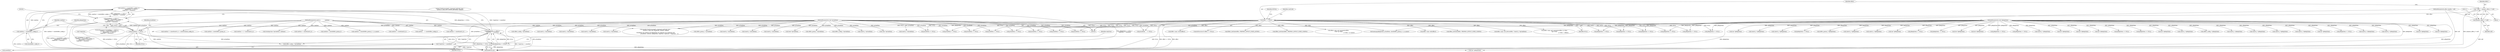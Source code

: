 digraph "0_Android_aeea52da00d210587fb3ed895de3d5f2e0264c88_9@API" {
"1000281" [label="(Call,cmdSize != sizeof(effect_config_t) ||\n                pReplyData == NULL ||\n *replySize != sizeof(int))"];
"1000282" [label="(Call,cmdSize != sizeof(effect_config_t))"];
"1000103" [label="(MethodParameterIn,uint32_t            cmdSize)"];
"1000286" [label="(Call,pReplyData == NULL ||\n *replySize != sizeof(int))"];
"1000287" [label="(Call,pReplyData == NULL)"];
"1000106" [label="(MethodParameterIn,void *pReplyData)"];
"1000278" [label="(Call,pCmdData == NULL)"];
"1000104" [label="(MethodParameterIn,void *pCmdData)"];
"1000117" [label="(Call,effect == NULL)"];
"1000109" [label="(Call,* effect = (preproc_effect_t *) self)"];
"1000111" [label="(Call,(preproc_effect_t *) self)"];
"1000101" [label="(MethodParameterIn,effect_handle_t  self)"];
"1000290" [label="(Call,*replySize != sizeof(int))"];
"1000277" [label="(Call,pCmdData == NULL ||\n                cmdSize != sizeof(effect_config_t) ||\n                pReplyData == NULL ||\n *replySize != sizeof(int))"];
"1000284" [label="(Call,sizeof(effect_config_t))"];
"1000149" [label="(Call,effect->ops->init(effect))"];
"1000153" [label="(Call,(int *)pReplyData)"];
"1000938" [label="(Call,(uint32_t *)pCmdData)"];
"1000906" [label="(Call,(uint32_t *)pCmdData)"];
"1000297" [label="(Literal,\"PreProcessingFx_Command cmdCode Case: \"\n \"EFFECT_CMD_SET_CONFIG_REVERSE: ERROR\")"];
"1000409" [label="(Call,memcpy(pReplyData, pCmdData, sizeof(effect_param_t) + p->psize))"];
"1000316" [label="(Call,(int *)pReplyData)"];
"1000510" [label="(Call,(effect_param_t *) pCmdData)"];
"1000609" [label="(Call,Effect_SetState(effect, PREPROC_EFFECT_STATE_CONFIG))"];
"1001225" [label="(Call,(uint32_t *)pCmdData)"];
"1000228" [label="(Call,(int *)pReplyData)"];
"1001098" [label="(Call,(uint32_t *)pReplyData)"];
"1001206" [label="(Call,(uint32_t *)pCmdData)"];
"1001217" [label="(Call,(uint32_t *)pReplyData)"];
"1000637" [label="(Call,effect->ops->set_device(effect, *(uint32_t *)pCmdData))"];
"1000620" [label="(Call,cmdSize != sizeof(uint32_t))"];
"1000373" [label="(Call,cmdSize < sizeof(effect_param_t))"];
"1001053" [label="(Call,pCmdData == NULL)"];
"1000387" [label="(Call,pReplyData == NULL)"];
"1000119" [label="(Identifier,NULL)"];
"1000640" [label="(Call,(uint32_t *)pCmdData)"];
"1000420" [label="(Call,(effect_param_t *)pReplyData)"];
"1000378" [label="(Call,cmdSize < (sizeof(effect_param_t) + p->psize))"];
"1000278" [label="(Call,pCmdData == NULL)"];
"1001087" [label="(Call,(uint32_t *)pCmdData)"];
"1001025" [label="(Call,(uint32_t *)pReplyData)"];
"1000369" [label="(Call,pCmdData == NULL)"];
"1000922" [label="(Call,(uint32_t *)pReplyData)"];
"1000356" [label="(Call,effect->ops->reset(effect))"];
"1000651" [label="(Call,pCmdData == NULL)"];
"1000291" [label="(Call,*replySize)"];
"1000289" [label="(Identifier,NULL)"];
"1000617" [label="(Call,pCmdData == NULL)"];
"1000655" [label="(Call,cmdSize != sizeof(uint32_t))"];
"1000293" [label="(Call,sizeof(int))"];
"1000606" [label="(Call,(int *)pReplyData)"];
"1000277" [label="(Call,pCmdData == NULL ||\n                cmdSize != sizeof(effect_config_t) ||\n                pReplyData == NULL ||\n *replySize != sizeof(int))"];
"1000875" [label="(Call,pCmdData == NULL)"];
"1000579" [label="(Call,Effect_SetState(effect, PREPROC_EFFECT_STATE_ACTIVE))"];
"1000886" [label="(Call,pReplyData == NULL)"];
"1001276" [label="(Call,(uint32_t *)pCmdData)"];
"1000283" [label="(Identifier,cmdSize)"];
"1000679" [label="(Call,(bool *)pCmdData)"];
"1000171" [label="(Call,pReplyData  == NULL)"];
"1000243" [label="(Call,(int *)pReplyData)"];
"1000809" [label="(Call,(int *)pReplyData)"];
"1000290" [label="(Call,*replySize != sizeof(int))"];
"1000101" [label="(MethodParameterIn,effect_handle_t  self)"];
"1000166" [label="(Call,cmdSize     != sizeof(effect_config_t))"];
"1000364" [label="(Call,(effect_param_t *)pCmdData)"];
"1000246" [label="(Call,Effect_SetState(effect, PREPROC_EFFECT_STATE_CONFIG))"];
"1000212" [label="(Call,(effect_config_t *)pCmdData)"];
"1000125" [label="(Identifier,cmdCode)"];
"1001062" [label="(Call,pReplyData == NULL)"];
"1001282" [label="(Call,(uint32_t *)pCmdData)"];
"1000741" [label="(Call,pReplyData == NULL)"];
"1000538" [label="(Call,effect->ops->set_parameter(effect,\n (void *)p->data,\n                                                                p->data + p->psize))"];
"1000253" [label="(Call,pReplyData == NULL)"];
"1001113" [label="(Call,(uint32_t *)pReplyData)"];
"1000774" [label="(Call,(char *)pCmdData)"];
"1001157" [label="(Call,pCmdData == NULL)"];
"1001057" [label="(Call,cmdSize != sizeof(uint32_t))"];
"1000303" [label="(Call,(int *)pReplyData)"];
"1001161" [label="(Call,cmdSize != (sizeof(uint32_t) + sizeof(channel_config_t)))"];
"1000279" [label="(Identifier,pCmdData)"];
"1000310" [label="(Call,(effect_config_t *)pCmdData)"];
"1000280" [label="(Identifier,NULL)"];
"1001318" [label="(MethodReturn,int)"];
"1000205" [label="(Call,(int *)pReplyData)"];
"1001182" [label="(Call,ALOGE(\"PreProcessingFx_Command cmdCode Case: \"\n \"EFFECT_CMD_SET_FEATURE_CONFIG: ERROR\n\"\n \"pCmdData %p cmdSize %d pReplyData %p replySize %p *replySize %d\",\n                        pCmdData, cmdSize, pReplyData, replySize, replySize ? *replySize : -1))"];
"1000281" [label="(Call,cmdSize != sizeof(effect_config_t) ||\n                pReplyData == NULL ||\n *replySize != sizeof(int))"];
"1000859" [label="(Call,(int *)pReplyData)"];
"1000109" [label="(Call,* effect = (preproc_effect_t *) self)"];
"1000110" [label="(Identifier,effect)"];
"1000818" [label="(Call,pReplyData == NULL)"];
"1000162" [label="(Call,pCmdData    == NULL)"];
"1000113" [label="(Identifier,self)"];
"1000117" [label="(Call,effect == NULL)"];
"1000288" [label="(Identifier,pReplyData)"];
"1000484" [label="(Call,cmdSize < sizeof(effect_param_t))"];
"1000450" [label="(Call,effect->ops->get_parameter(effect, p->data,\n &p->vsize,\n                                                       p->data + voffset))"];
"1000282" [label="(Call,cmdSize != sizeof(effect_config_t))"];
"1000107" [label="(Block,)"];
"1000576" [label="(Call,(int *)pReplyData)"];
"1000489" [label="(Call,pReplyData == NULL)"];
"1000660" [label="(Call,pReplyData == NULL)"];
"1000879" [label="(Call,cmdSize != 2 * sizeof(uint32_t))"];
"1000556" [label="(Call,pReplyData == NULL)"];
"1000535" [label="(Call,(int *)pReplyData)"];
"1000104" [label="(MethodParameterIn,void *pCmdData)"];
"1000286" [label="(Call,pReplyData == NULL ||\n *replySize != sizeof(int))"];
"1000773" [label="(Call,strndup((char *)pCmdData, cmdSize))"];
"1000991" [label="(Call,(uint32_t *)pReplyData)"];
"1000586" [label="(Call,pReplyData == NULL)"];
"1000123" [label="(Identifier,EINVAL)"];
"1000271" [label="(Call,(effect_config_t *)pReplyData)"];
"1000287" [label="(Call,pReplyData == NULL)"];
"1001032" [label="(Call,(uint32_t *)pReplyData)"];
"1000737" [label="(Call,pCmdData == NULL)"];
"1000106" [label="(MethodParameterIn,void *pReplyData)"];
"1001127" [label="(Call,(uint32_t *)pReplyData)"];
"1001267" [label="(Call,(uint32_t *)pReplyData)"];
"1000292" [label="(Identifier,replySize)"];
"1000103" [label="(MethodParameterIn,uint32_t            cmdSize)"];
"1000966" [label="(Call,(uint32_t *)pReplyData)"];
"1001247" [label="(Call,(uint32_t *)pCmdData)"];
"1000344" [label="(Call,(effect_config_t *)pCmdData)"];
"1000728" [label="(Call,(int *)pReplyData)"];
"1000130" [label="(Call,pReplyData == NULL)"];
"1001169" [label="(Call,pReplyData == NULL)"];
"1000480" [label="(Call,pCmdData == NULL)"];
"1000276" [label="(ControlStructure,if (pCmdData == NULL ||\n                cmdSize != sizeof(effect_config_t) ||\n                pReplyData == NULL ||\n *replySize != sizeof(int)))"];
"1001003" [label="(Call,(uint32_t *)pReplyData)"];
"1001295" [label="(Call,(uint32_t *)pReplyData)"];
"1000116" [label="(ControlStructure,if (effect == NULL))"];
"1000111" [label="(Call,(preproc_effect_t *) self)"];
"1000118" [label="(Identifier,effect)"];
"1000326" [label="(Call,pReplyData == NULL)"];
"1000281" -> "1000277"  [label="AST: "];
"1000281" -> "1000282"  [label="CFG: "];
"1000281" -> "1000286"  [label="CFG: "];
"1000282" -> "1000281"  [label="AST: "];
"1000286" -> "1000281"  [label="AST: "];
"1000277" -> "1000281"  [label="CFG: "];
"1000281" -> "1001318"  [label="DDG: pReplyData == NULL ||\n *replySize != sizeof(int)"];
"1000281" -> "1001318"  [label="DDG: cmdSize != sizeof(effect_config_t)"];
"1000281" -> "1000277"  [label="DDG: cmdSize != sizeof(effect_config_t)"];
"1000281" -> "1000277"  [label="DDG: pReplyData == NULL ||\n *replySize != sizeof(int)"];
"1000282" -> "1000281"  [label="DDG: cmdSize"];
"1000286" -> "1000281"  [label="DDG: pReplyData == NULL"];
"1000286" -> "1000281"  [label="DDG: *replySize != sizeof(int)"];
"1000282" -> "1000284"  [label="CFG: "];
"1000283" -> "1000282"  [label="AST: "];
"1000284" -> "1000282"  [label="AST: "];
"1000288" -> "1000282"  [label="CFG: "];
"1000282" -> "1001318"  [label="DDG: cmdSize"];
"1000103" -> "1000282"  [label="DDG: cmdSize"];
"1000103" -> "1000100"  [label="AST: "];
"1000103" -> "1001318"  [label="DDG: cmdSize"];
"1000103" -> "1000166"  [label="DDG: cmdSize"];
"1000103" -> "1000373"  [label="DDG: cmdSize"];
"1000103" -> "1000378"  [label="DDG: cmdSize"];
"1000103" -> "1000484"  [label="DDG: cmdSize"];
"1000103" -> "1000620"  [label="DDG: cmdSize"];
"1000103" -> "1000655"  [label="DDG: cmdSize"];
"1000103" -> "1000773"  [label="DDG: cmdSize"];
"1000103" -> "1000879"  [label="DDG: cmdSize"];
"1000103" -> "1001057"  [label="DDG: cmdSize"];
"1000103" -> "1001161"  [label="DDG: cmdSize"];
"1000103" -> "1001182"  [label="DDG: cmdSize"];
"1000286" -> "1000287"  [label="CFG: "];
"1000286" -> "1000290"  [label="CFG: "];
"1000287" -> "1000286"  [label="AST: "];
"1000290" -> "1000286"  [label="AST: "];
"1000286" -> "1001318"  [label="DDG: *replySize != sizeof(int)"];
"1000286" -> "1001318"  [label="DDG: pReplyData == NULL"];
"1000287" -> "1000286"  [label="DDG: pReplyData"];
"1000287" -> "1000286"  [label="DDG: NULL"];
"1000290" -> "1000286"  [label="DDG: *replySize"];
"1000287" -> "1000289"  [label="CFG: "];
"1000288" -> "1000287"  [label="AST: "];
"1000289" -> "1000287"  [label="AST: "];
"1000292" -> "1000287"  [label="CFG: "];
"1000287" -> "1001318"  [label="DDG: NULL"];
"1000287" -> "1001318"  [label="DDG: pReplyData"];
"1000106" -> "1000287"  [label="DDG: pReplyData"];
"1000278" -> "1000287"  [label="DDG: NULL"];
"1000287" -> "1000303"  [label="DDG: pReplyData"];
"1000106" -> "1000100"  [label="AST: "];
"1000106" -> "1001318"  [label="DDG: pReplyData"];
"1000106" -> "1000130"  [label="DDG: pReplyData"];
"1000106" -> "1000153"  [label="DDG: pReplyData"];
"1000106" -> "1000171"  [label="DDG: pReplyData"];
"1000106" -> "1000205"  [label="DDG: pReplyData"];
"1000106" -> "1000228"  [label="DDG: pReplyData"];
"1000106" -> "1000243"  [label="DDG: pReplyData"];
"1000106" -> "1000253"  [label="DDG: pReplyData"];
"1000106" -> "1000271"  [label="DDG: pReplyData"];
"1000106" -> "1000303"  [label="DDG: pReplyData"];
"1000106" -> "1000316"  [label="DDG: pReplyData"];
"1000106" -> "1000326"  [label="DDG: pReplyData"];
"1000106" -> "1000387"  [label="DDG: pReplyData"];
"1000106" -> "1000409"  [label="DDG: pReplyData"];
"1000106" -> "1000420"  [label="DDG: pReplyData"];
"1000106" -> "1000489"  [label="DDG: pReplyData"];
"1000106" -> "1000535"  [label="DDG: pReplyData"];
"1000106" -> "1000556"  [label="DDG: pReplyData"];
"1000106" -> "1000576"  [label="DDG: pReplyData"];
"1000106" -> "1000586"  [label="DDG: pReplyData"];
"1000106" -> "1000606"  [label="DDG: pReplyData"];
"1000106" -> "1000660"  [label="DDG: pReplyData"];
"1000106" -> "1000728"  [label="DDG: pReplyData"];
"1000106" -> "1000741"  [label="DDG: pReplyData"];
"1000106" -> "1000809"  [label="DDG: pReplyData"];
"1000106" -> "1000818"  [label="DDG: pReplyData"];
"1000106" -> "1000859"  [label="DDG: pReplyData"];
"1000106" -> "1000886"  [label="DDG: pReplyData"];
"1000106" -> "1000922"  [label="DDG: pReplyData"];
"1000106" -> "1000966"  [label="DDG: pReplyData"];
"1000106" -> "1000991"  [label="DDG: pReplyData"];
"1000106" -> "1001003"  [label="DDG: pReplyData"];
"1000106" -> "1001025"  [label="DDG: pReplyData"];
"1000106" -> "1001032"  [label="DDG: pReplyData"];
"1000106" -> "1001062"  [label="DDG: pReplyData"];
"1000106" -> "1001098"  [label="DDG: pReplyData"];
"1000106" -> "1001113"  [label="DDG: pReplyData"];
"1000106" -> "1001127"  [label="DDG: pReplyData"];
"1000106" -> "1001169"  [label="DDG: pReplyData"];
"1000106" -> "1001182"  [label="DDG: pReplyData"];
"1000106" -> "1001217"  [label="DDG: pReplyData"];
"1000106" -> "1001267"  [label="DDG: pReplyData"];
"1000106" -> "1001295"  [label="DDG: pReplyData"];
"1000278" -> "1000277"  [label="AST: "];
"1000278" -> "1000280"  [label="CFG: "];
"1000279" -> "1000278"  [label="AST: "];
"1000280" -> "1000278"  [label="AST: "];
"1000283" -> "1000278"  [label="CFG: "];
"1000277" -> "1000278"  [label="CFG: "];
"1000278" -> "1001318"  [label="DDG: NULL"];
"1000278" -> "1001318"  [label="DDG: pCmdData"];
"1000278" -> "1000277"  [label="DDG: pCmdData"];
"1000278" -> "1000277"  [label="DDG: NULL"];
"1000104" -> "1000278"  [label="DDG: pCmdData"];
"1000117" -> "1000278"  [label="DDG: NULL"];
"1000278" -> "1000310"  [label="DDG: pCmdData"];
"1000104" -> "1000100"  [label="AST: "];
"1000104" -> "1001318"  [label="DDG: pCmdData"];
"1000104" -> "1000162"  [label="DDG: pCmdData"];
"1000104" -> "1000212"  [label="DDG: pCmdData"];
"1000104" -> "1000310"  [label="DDG: pCmdData"];
"1000104" -> "1000344"  [label="DDG: pCmdData"];
"1000104" -> "1000364"  [label="DDG: pCmdData"];
"1000104" -> "1000369"  [label="DDG: pCmdData"];
"1000104" -> "1000409"  [label="DDG: pCmdData"];
"1000104" -> "1000480"  [label="DDG: pCmdData"];
"1000104" -> "1000510"  [label="DDG: pCmdData"];
"1000104" -> "1000617"  [label="DDG: pCmdData"];
"1000104" -> "1000640"  [label="DDG: pCmdData"];
"1000104" -> "1000651"  [label="DDG: pCmdData"];
"1000104" -> "1000679"  [label="DDG: pCmdData"];
"1000104" -> "1000737"  [label="DDG: pCmdData"];
"1000104" -> "1000774"  [label="DDG: pCmdData"];
"1000104" -> "1000875"  [label="DDG: pCmdData"];
"1000104" -> "1000906"  [label="DDG: pCmdData"];
"1000104" -> "1000938"  [label="DDG: pCmdData"];
"1000104" -> "1001053"  [label="DDG: pCmdData"];
"1000104" -> "1001087"  [label="DDG: pCmdData"];
"1000104" -> "1001157"  [label="DDG: pCmdData"];
"1000104" -> "1001182"  [label="DDG: pCmdData"];
"1000104" -> "1001206"  [label="DDG: pCmdData"];
"1000104" -> "1001225"  [label="DDG: pCmdData"];
"1000104" -> "1001247"  [label="DDG: pCmdData"];
"1000104" -> "1001276"  [label="DDG: pCmdData"];
"1000104" -> "1001282"  [label="DDG: pCmdData"];
"1000117" -> "1000116"  [label="AST: "];
"1000117" -> "1000119"  [label="CFG: "];
"1000118" -> "1000117"  [label="AST: "];
"1000119" -> "1000117"  [label="AST: "];
"1000123" -> "1000117"  [label="CFG: "];
"1000125" -> "1000117"  [label="CFG: "];
"1000117" -> "1001318"  [label="DDG: effect == NULL"];
"1000117" -> "1001318"  [label="DDG: effect"];
"1000117" -> "1001318"  [label="DDG: NULL"];
"1000109" -> "1000117"  [label="DDG: effect"];
"1000117" -> "1000130"  [label="DDG: NULL"];
"1000117" -> "1000149"  [label="DDG: effect"];
"1000117" -> "1000162"  [label="DDG: NULL"];
"1000117" -> "1000246"  [label="DDG: effect"];
"1000117" -> "1000253"  [label="DDG: NULL"];
"1000117" -> "1000326"  [label="DDG: NULL"];
"1000117" -> "1000356"  [label="DDG: effect"];
"1000117" -> "1000369"  [label="DDG: NULL"];
"1000117" -> "1000450"  [label="DDG: effect"];
"1000117" -> "1000480"  [label="DDG: NULL"];
"1000117" -> "1000538"  [label="DDG: effect"];
"1000117" -> "1000556"  [label="DDG: NULL"];
"1000117" -> "1000579"  [label="DDG: effect"];
"1000117" -> "1000586"  [label="DDG: NULL"];
"1000117" -> "1000609"  [label="DDG: effect"];
"1000117" -> "1000617"  [label="DDG: NULL"];
"1000117" -> "1000637"  [label="DDG: effect"];
"1000117" -> "1000651"  [label="DDG: NULL"];
"1000117" -> "1000737"  [label="DDG: NULL"];
"1000117" -> "1000818"  [label="DDG: NULL"];
"1000117" -> "1000875"  [label="DDG: NULL"];
"1000117" -> "1001053"  [label="DDG: NULL"];
"1000117" -> "1001157"  [label="DDG: NULL"];
"1000109" -> "1000107"  [label="AST: "];
"1000109" -> "1000111"  [label="CFG: "];
"1000110" -> "1000109"  [label="AST: "];
"1000111" -> "1000109"  [label="AST: "];
"1000118" -> "1000109"  [label="CFG: "];
"1000109" -> "1001318"  [label="DDG: (preproc_effect_t *) self"];
"1000111" -> "1000109"  [label="DDG: self"];
"1000111" -> "1000113"  [label="CFG: "];
"1000112" -> "1000111"  [label="AST: "];
"1000113" -> "1000111"  [label="AST: "];
"1000111" -> "1001318"  [label="DDG: self"];
"1000101" -> "1000111"  [label="DDG: self"];
"1000101" -> "1000100"  [label="AST: "];
"1000101" -> "1001318"  [label="DDG: self"];
"1000290" -> "1000293"  [label="CFG: "];
"1000291" -> "1000290"  [label="AST: "];
"1000293" -> "1000290"  [label="AST: "];
"1000290" -> "1001318"  [label="DDG: *replySize"];
"1000277" -> "1000276"  [label="AST: "];
"1000297" -> "1000277"  [label="CFG: "];
"1000304" -> "1000277"  [label="CFG: "];
"1000277" -> "1001318"  [label="DDG: pCmdData == NULL"];
"1000277" -> "1001318"  [label="DDG: cmdSize != sizeof(effect_config_t) ||\n                pReplyData == NULL ||\n *replySize != sizeof(int)"];
"1000277" -> "1001318"  [label="DDG: pCmdData == NULL ||\n                cmdSize != sizeof(effect_config_t) ||\n                pReplyData == NULL ||\n *replySize != sizeof(int)"];
}
